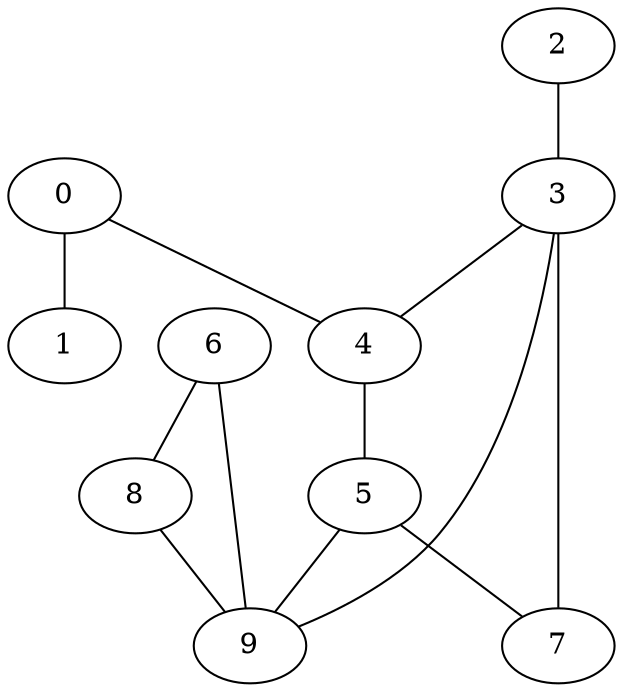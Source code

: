 strict graph {
0;
1;
2;
3;
4;
5;
6;
7;
8;
9;
0 -- 1 [weight=10];
0 -- 4 [weight=4];
2 -- 3 [weight=9];
3 -- 4 [weight=6];
3 -- 7 [weight=8];
3 -- 9 [weight=1];
4 -- 5 [weight=9];
5 -- 7 [weight=4];
5 -- 9 [weight=10];
6 -- 8 [weight=4];
6 -- 9 [weight=5];
8 -- 9 [weight=8];
}
